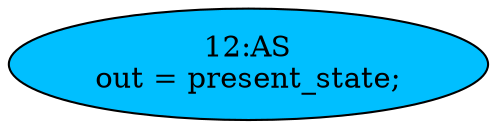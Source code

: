 strict digraph "" {
	node [label="\N"];
	"12:AS"	[ast="<pyverilog.vparser.ast.Assign object at 0x7f159b568a50>",
		def_var="['out']",
		fillcolor=deepskyblue,
		label="12:AS
out = present_state;",
		statements="[]",
		style=filled,
		typ=Assign,
		use_var="['present_state']"];
}
